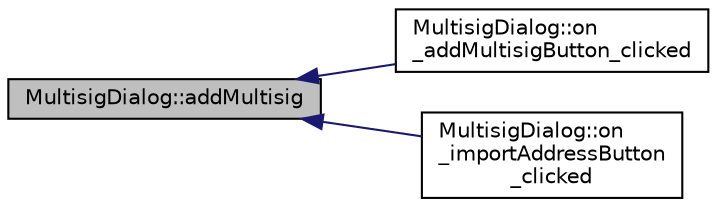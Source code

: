 digraph "MultisigDialog::addMultisig"
{
  edge [fontname="Helvetica",fontsize="10",labelfontname="Helvetica",labelfontsize="10"];
  node [fontname="Helvetica",fontsize="10",shape=record];
  rankdir="LR";
  Node70 [label="MultisigDialog::addMultisig",height=0.2,width=0.4,color="black", fillcolor="grey75", style="filled", fontcolor="black"];
  Node70 -> Node71 [dir="back",color="midnightblue",fontsize="10",style="solid",fontname="Helvetica"];
  Node71 [label="MultisigDialog::on\l_addMultisigButton_clicked",height=0.2,width=0.4,color="black", fillcolor="white", style="filled",URL="$class_multisig_dialog.html#a6674d42511cedc0cd5b52dee9071acd5"];
  Node70 -> Node72 [dir="back",color="midnightblue",fontsize="10",style="solid",fontname="Helvetica"];
  Node72 [label="MultisigDialog::on\l_importAddressButton\l_clicked",height=0.2,width=0.4,color="black", fillcolor="white", style="filled",URL="$class_multisig_dialog.html#acd1dfe3a52a5a91b31f8042a119c7618"];
}
